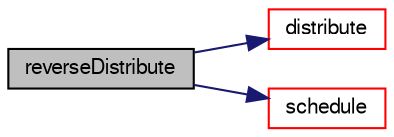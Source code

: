 digraph "reverseDistribute"
{
  bgcolor="transparent";
  edge [fontname="FreeSans",fontsize="10",labelfontname="FreeSans",labelfontsize="10"];
  node [fontname="FreeSans",fontsize="10",shape=record];
  rankdir="LR";
  Node1584 [label="reverseDistribute",height=0.2,width=0.4,color="black", fillcolor="grey75", style="filled", fontcolor="black"];
  Node1584 -> Node1585 [color="midnightblue",fontsize="10",style="solid",fontname="FreeSans"];
  Node1585 [label="distribute",height=0.2,width=0.4,color="red",URL="$a27362.html#a33e0f8481eb68bf011731ec98e8f7c65",tooltip="Distribute data. Note:schedule only used for Pstream::scheduled. "];
  Node1584 -> Node1636 [color="midnightblue",fontsize="10",style="solid",fontname="FreeSans"];
  Node1636 [label="schedule",height=0.2,width=0.4,color="red",URL="$a27362.html#a254cd11d9ff94cd14064be383685247e",tooltip="Return a schedule. Demand driven. See above. "];
}

